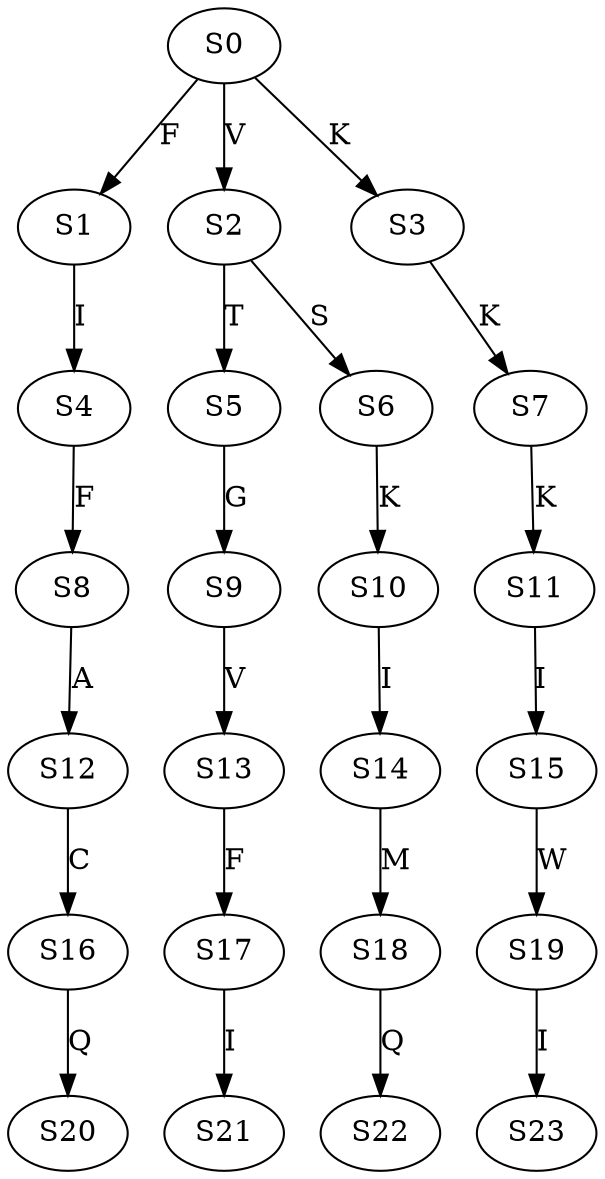 strict digraph  {
	S0 -> S1 [ label = F ];
	S0 -> S2 [ label = V ];
	S0 -> S3 [ label = K ];
	S1 -> S4 [ label = I ];
	S2 -> S5 [ label = T ];
	S2 -> S6 [ label = S ];
	S3 -> S7 [ label = K ];
	S4 -> S8 [ label = F ];
	S5 -> S9 [ label = G ];
	S6 -> S10 [ label = K ];
	S7 -> S11 [ label = K ];
	S8 -> S12 [ label = A ];
	S9 -> S13 [ label = V ];
	S10 -> S14 [ label = I ];
	S11 -> S15 [ label = I ];
	S12 -> S16 [ label = C ];
	S13 -> S17 [ label = F ];
	S14 -> S18 [ label = M ];
	S15 -> S19 [ label = W ];
	S16 -> S20 [ label = Q ];
	S17 -> S21 [ label = I ];
	S18 -> S22 [ label = Q ];
	S19 -> S23 [ label = I ];
}
